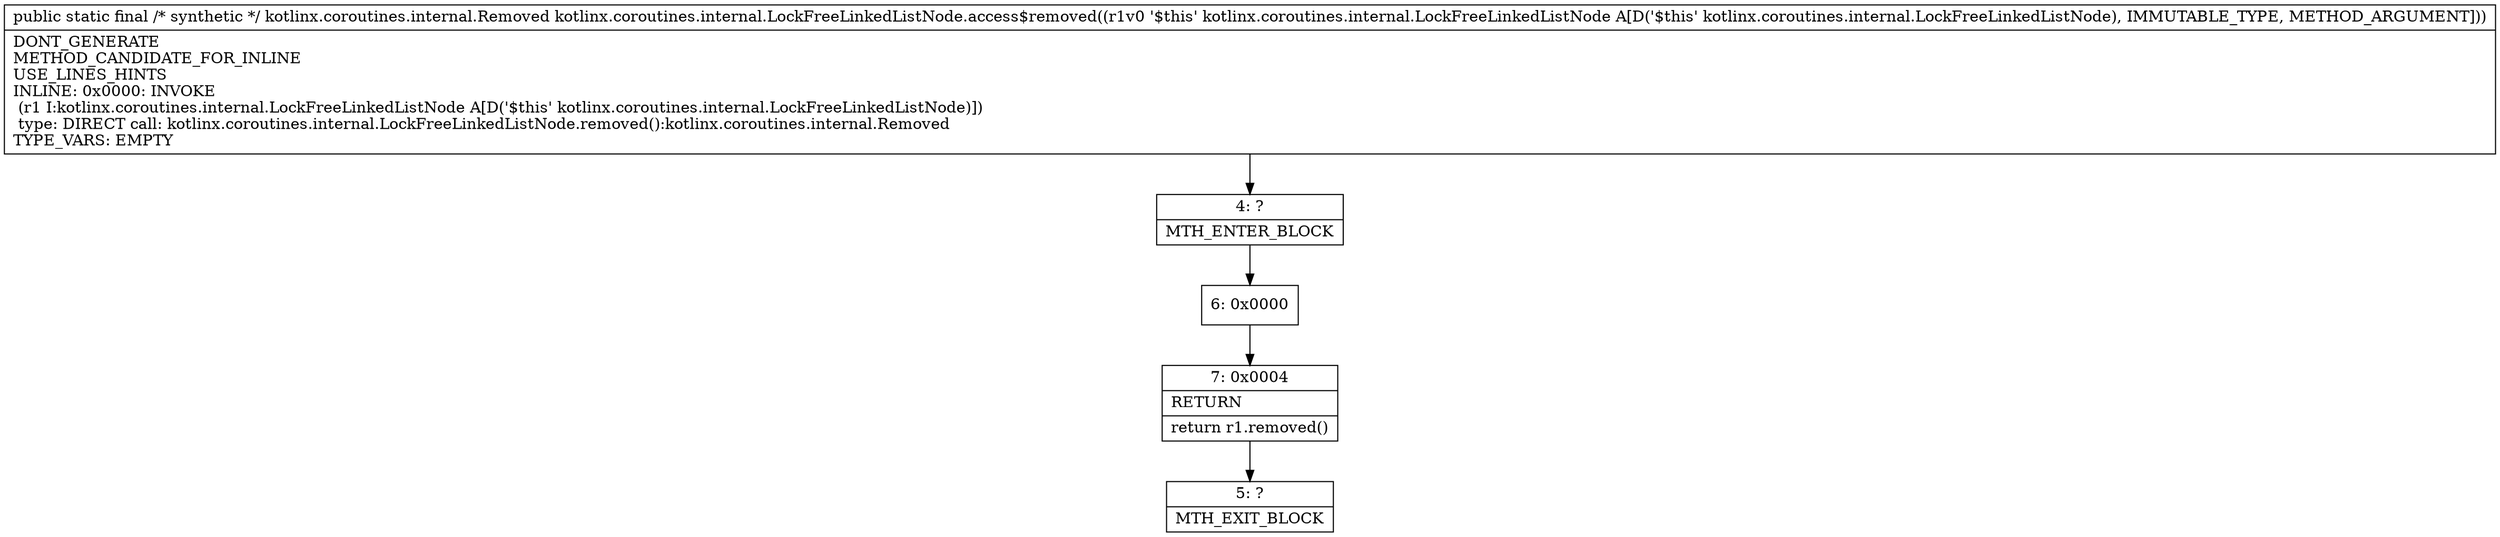 digraph "CFG forkotlinx.coroutines.internal.LockFreeLinkedListNode.access$removed(Lkotlinx\/coroutines\/internal\/LockFreeLinkedListNode;)Lkotlinx\/coroutines\/internal\/Removed;" {
Node_4 [shape=record,label="{4\:\ ?|MTH_ENTER_BLOCK\l}"];
Node_6 [shape=record,label="{6\:\ 0x0000}"];
Node_7 [shape=record,label="{7\:\ 0x0004|RETURN\l|return r1.removed()\l}"];
Node_5 [shape=record,label="{5\:\ ?|MTH_EXIT_BLOCK\l}"];
MethodNode[shape=record,label="{public static final \/* synthetic *\/ kotlinx.coroutines.internal.Removed kotlinx.coroutines.internal.LockFreeLinkedListNode.access$removed((r1v0 '$this' kotlinx.coroutines.internal.LockFreeLinkedListNode A[D('$this' kotlinx.coroutines.internal.LockFreeLinkedListNode), IMMUTABLE_TYPE, METHOD_ARGUMENT]))  | DONT_GENERATE\lMETHOD_CANDIDATE_FOR_INLINE\lUSE_LINES_HINTS\lINLINE: 0x0000: INVOKE  \l  (r1 I:kotlinx.coroutines.internal.LockFreeLinkedListNode A[D('$this' kotlinx.coroutines.internal.LockFreeLinkedListNode)])\l type: DIRECT call: kotlinx.coroutines.internal.LockFreeLinkedListNode.removed():kotlinx.coroutines.internal.Removed\lTYPE_VARS: EMPTY\l}"];
MethodNode -> Node_4;Node_4 -> Node_6;
Node_6 -> Node_7;
Node_7 -> Node_5;
}

